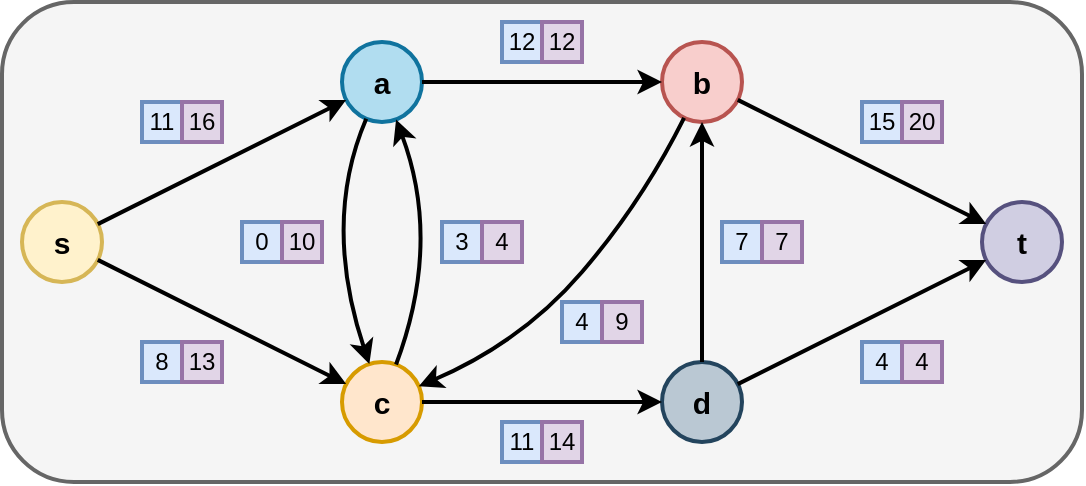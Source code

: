 <mxfile version="19.0.0" type="device"><diagram id="M86Olqj5IhNlcu5LTaT3" name="Page-1"><mxGraphModel dx="632" dy="630" grid="1" gridSize="10" guides="1" tooltips="1" connect="1" arrows="1" fold="1" page="1" pageScale="1" pageWidth="850" pageHeight="1100" math="0" shadow="0"><root><mxCell id="0"/><mxCell id="1" parent="0"/><mxCell id="LrqbhRBvufULavdYcJzM-41" value="" style="rounded=1;whiteSpace=wrap;html=1;fontSize=15;strokeWidth=2;fillColor=#f5f5f5;fontColor=#333333;strokeColor=#666666;" vertex="1" parent="1"><mxGeometry x="70" y="60" width="540" height="240" as="geometry"/></mxCell><mxCell id="LrqbhRBvufULavdYcJzM-1" value="s" style="ellipse;whiteSpace=wrap;html=1;aspect=fixed;strokeWidth=2;fillColor=#fff2cc;strokeColor=#d6b656;fontStyle=1;fontSize=15;" vertex="1" parent="1"><mxGeometry x="80" y="160" width="40" height="40" as="geometry"/></mxCell><mxCell id="LrqbhRBvufULavdYcJzM-2" value="t" style="ellipse;whiteSpace=wrap;html=1;aspect=fixed;strokeWidth=2;fillColor=#d0cee2;strokeColor=#56517e;fontStyle=1;fontSize=15;" vertex="1" parent="1"><mxGeometry x="560" y="160" width="40" height="40" as="geometry"/></mxCell><mxCell id="LrqbhRBvufULavdYcJzM-3" value="d" style="ellipse;whiteSpace=wrap;html=1;aspect=fixed;strokeWidth=2;fillColor=#bac8d3;strokeColor=#23445d;fontStyle=1;fontSize=15;" vertex="1" parent="1"><mxGeometry x="400" y="240" width="40" height="40" as="geometry"/></mxCell><mxCell id="LrqbhRBvufULavdYcJzM-4" value="c" style="ellipse;whiteSpace=wrap;html=1;aspect=fixed;strokeWidth=2;fillColor=#ffe6cc;strokeColor=#d79b00;fontStyle=1;fontSize=15;" vertex="1" parent="1"><mxGeometry x="240" y="240" width="40" height="40" as="geometry"/></mxCell><mxCell id="LrqbhRBvufULavdYcJzM-5" value="b" style="ellipse;whiteSpace=wrap;html=1;aspect=fixed;strokeWidth=2;fillColor=#f8cecc;strokeColor=#b85450;fontStyle=1;fontSize=15;" vertex="1" parent="1"><mxGeometry x="400" y="80" width="40" height="40" as="geometry"/></mxCell><mxCell id="LrqbhRBvufULavdYcJzM-6" value="a" style="ellipse;whiteSpace=wrap;html=1;aspect=fixed;strokeWidth=2;fillColor=#b1ddf0;strokeColor=#10739e;fontStyle=1;fontSize=15;" vertex="1" parent="1"><mxGeometry x="240" y="80" width="40" height="40" as="geometry"/></mxCell><mxCell id="LrqbhRBvufULavdYcJzM-7" value="" style="endArrow=classic;html=1;rounded=0;strokeWidth=2;" edge="1" parent="1" source="LrqbhRBvufULavdYcJzM-1" target="LrqbhRBvufULavdYcJzM-4"><mxGeometry width="50" height="50" relative="1" as="geometry"><mxPoint x="160" y="360" as="sourcePoint"/><mxPoint x="210" y="310" as="targetPoint"/></mxGeometry></mxCell><mxCell id="LrqbhRBvufULavdYcJzM-8" value="" style="endArrow=classic;html=1;rounded=0;strokeWidth=2;" edge="1" parent="1" source="LrqbhRBvufULavdYcJzM-4" target="LrqbhRBvufULavdYcJzM-3"><mxGeometry width="50" height="50" relative="1" as="geometry"><mxPoint x="90" y="380" as="sourcePoint"/><mxPoint x="140" y="330" as="targetPoint"/></mxGeometry></mxCell><mxCell id="LrqbhRBvufULavdYcJzM-9" value="" style="endArrow=classic;html=1;rounded=0;strokeWidth=2;" edge="1" parent="1" source="LrqbhRBvufULavdYcJzM-1" target="LrqbhRBvufULavdYcJzM-6"><mxGeometry width="50" height="50" relative="1" as="geometry"><mxPoint x="160" y="380" as="sourcePoint"/><mxPoint x="210" y="330" as="targetPoint"/></mxGeometry></mxCell><mxCell id="LrqbhRBvufULavdYcJzM-11" value="" style="endArrow=classic;html=1;rounded=0;strokeWidth=2;" edge="1" parent="1" source="LrqbhRBvufULavdYcJzM-5" target="LrqbhRBvufULavdYcJzM-2"><mxGeometry width="50" height="50" relative="1" as="geometry"><mxPoint x="320" y="410" as="sourcePoint"/><mxPoint x="370" y="360" as="targetPoint"/></mxGeometry></mxCell><mxCell id="LrqbhRBvufULavdYcJzM-12" value="" style="endArrow=classic;html=1;rounded=0;strokeWidth=2;" edge="1" parent="1" source="LrqbhRBvufULavdYcJzM-6" target="LrqbhRBvufULavdYcJzM-5"><mxGeometry width="50" height="50" relative="1" as="geometry"><mxPoint x="320" y="390" as="sourcePoint"/><mxPoint x="410" y="190" as="targetPoint"/></mxGeometry></mxCell><mxCell id="LrqbhRBvufULavdYcJzM-13" value="" style="endArrow=classic;html=1;rounded=0;strokeWidth=2;" edge="1" parent="1" source="LrqbhRBvufULavdYcJzM-3" target="LrqbhRBvufULavdYcJzM-2"><mxGeometry width="50" height="50" relative="1" as="geometry"><mxPoint x="140" y="390" as="sourcePoint"/><mxPoint x="190" y="340" as="targetPoint"/></mxGeometry></mxCell><mxCell id="LrqbhRBvufULavdYcJzM-14" value="" style="endArrow=classic;html=1;rounded=0;strokeWidth=2;" edge="1" parent="1" source="LrqbhRBvufULavdYcJzM-3" target="LrqbhRBvufULavdYcJzM-5"><mxGeometry width="50" height="50" relative="1" as="geometry"><mxPoint x="90" y="350" as="sourcePoint"/><mxPoint x="140" y="300" as="targetPoint"/></mxGeometry></mxCell><mxCell id="LrqbhRBvufULavdYcJzM-15" value="" style="curved=1;endArrow=classic;html=1;rounded=0;strokeWidth=2;" edge="1" parent="1" source="LrqbhRBvufULavdYcJzM-4" target="LrqbhRBvufULavdYcJzM-6"><mxGeometry width="50" height="50" relative="1" as="geometry"><mxPoint x="170" y="380" as="sourcePoint"/><mxPoint x="220" y="330" as="targetPoint"/><Array as="points"><mxPoint x="290" y="180"/></Array></mxGeometry></mxCell><mxCell id="LrqbhRBvufULavdYcJzM-16" value="" style="curved=1;endArrow=classic;html=1;rounded=0;strokeWidth=2;" edge="1" parent="1" source="LrqbhRBvufULavdYcJzM-6" target="LrqbhRBvufULavdYcJzM-4"><mxGeometry width="50" height="50" relative="1" as="geometry"><mxPoint x="170" y="380" as="sourcePoint"/><mxPoint x="220" y="330" as="targetPoint"/><Array as="points"><mxPoint x="230" y="170"/></Array></mxGeometry></mxCell><mxCell id="LrqbhRBvufULavdYcJzM-17" value="11" style="rounded=0;whiteSpace=wrap;html=1;strokeWidth=2;fillColor=#dae8fc;strokeColor=#6c8ebf;" vertex="1" parent="1"><mxGeometry x="140" y="110" width="20" height="20" as="geometry"/></mxCell><mxCell id="LrqbhRBvufULavdYcJzM-18" value="16" style="rounded=0;whiteSpace=wrap;html=1;strokeWidth=2;fillColor=#e1d5e7;strokeColor=#9673a6;" vertex="1" parent="1"><mxGeometry x="160" y="110" width="20" height="20" as="geometry"/></mxCell><mxCell id="LrqbhRBvufULavdYcJzM-19" value="8" style="rounded=0;whiteSpace=wrap;html=1;strokeWidth=2;fillColor=#dae8fc;strokeColor=#6c8ebf;" vertex="1" parent="1"><mxGeometry x="140" y="230" width="20" height="20" as="geometry"/></mxCell><mxCell id="LrqbhRBvufULavdYcJzM-20" value="13" style="rounded=0;whiteSpace=wrap;html=1;strokeWidth=2;fillColor=#e1d5e7;strokeColor=#9673a6;" vertex="1" parent="1"><mxGeometry x="160" y="230" width="20" height="20" as="geometry"/></mxCell><mxCell id="LrqbhRBvufULavdYcJzM-21" value="11" style="rounded=0;whiteSpace=wrap;html=1;strokeWidth=2;fillColor=#dae8fc;strokeColor=#6c8ebf;" vertex="1" parent="1"><mxGeometry x="320" y="270" width="20" height="20" as="geometry"/></mxCell><mxCell id="LrqbhRBvufULavdYcJzM-22" value="14" style="rounded=0;whiteSpace=wrap;html=1;strokeWidth=2;fillColor=#e1d5e7;strokeColor=#9673a6;" vertex="1" parent="1"><mxGeometry x="340" y="270" width="20" height="20" as="geometry"/></mxCell><mxCell id="LrqbhRBvufULavdYcJzM-25" value="12" style="rounded=0;whiteSpace=wrap;html=1;strokeWidth=2;fillColor=#dae8fc;strokeColor=#6c8ebf;" vertex="1" parent="1"><mxGeometry x="320" y="70" width="20" height="20" as="geometry"/></mxCell><mxCell id="LrqbhRBvufULavdYcJzM-26" value="12" style="rounded=0;whiteSpace=wrap;html=1;strokeWidth=2;fillColor=#e1d5e7;strokeColor=#9673a6;" vertex="1" parent="1"><mxGeometry x="340" y="70" width="20" height="20" as="geometry"/></mxCell><mxCell id="LrqbhRBvufULavdYcJzM-27" value="15" style="rounded=0;whiteSpace=wrap;html=1;strokeWidth=2;fillColor=#dae8fc;strokeColor=#6c8ebf;" vertex="1" parent="1"><mxGeometry x="500" y="110" width="20" height="20" as="geometry"/></mxCell><mxCell id="LrqbhRBvufULavdYcJzM-28" value="20" style="rounded=0;whiteSpace=wrap;html=1;strokeWidth=2;fillColor=#e1d5e7;strokeColor=#9673a6;" vertex="1" parent="1"><mxGeometry x="520" y="110" width="20" height="20" as="geometry"/></mxCell><mxCell id="LrqbhRBvufULavdYcJzM-29" value="4" style="rounded=0;whiteSpace=wrap;html=1;strokeWidth=2;fillColor=#dae8fc;strokeColor=#6c8ebf;" vertex="1" parent="1"><mxGeometry x="500" y="230" width="20" height="20" as="geometry"/></mxCell><mxCell id="LrqbhRBvufULavdYcJzM-30" value="4" style="rounded=0;whiteSpace=wrap;html=1;strokeWidth=2;fillColor=#e1d5e7;strokeColor=#9673a6;" vertex="1" parent="1"><mxGeometry x="520" y="230" width="20" height="20" as="geometry"/></mxCell><mxCell id="LrqbhRBvufULavdYcJzM-31" value="0" style="rounded=0;whiteSpace=wrap;html=1;strokeWidth=2;fillColor=#dae8fc;strokeColor=#6c8ebf;" vertex="1" parent="1"><mxGeometry x="190" y="170" width="20" height="20" as="geometry"/></mxCell><mxCell id="LrqbhRBvufULavdYcJzM-32" value="10" style="rounded=0;whiteSpace=wrap;html=1;strokeWidth=2;fillColor=#e1d5e7;strokeColor=#9673a6;" vertex="1" parent="1"><mxGeometry x="210" y="170" width="20" height="20" as="geometry"/></mxCell><mxCell id="LrqbhRBvufULavdYcJzM-33" value="3" style="rounded=0;whiteSpace=wrap;html=1;strokeWidth=2;fillColor=#dae8fc;strokeColor=#6c8ebf;" vertex="1" parent="1"><mxGeometry x="290" y="170" width="20" height="20" as="geometry"/></mxCell><mxCell id="LrqbhRBvufULavdYcJzM-34" value="4" style="rounded=0;whiteSpace=wrap;html=1;strokeWidth=2;fillColor=#e1d5e7;strokeColor=#9673a6;" vertex="1" parent="1"><mxGeometry x="310" y="170" width="20" height="20" as="geometry"/></mxCell><mxCell id="LrqbhRBvufULavdYcJzM-35" value="7" style="rounded=0;whiteSpace=wrap;html=1;strokeWidth=2;fillColor=#dae8fc;strokeColor=#6c8ebf;" vertex="1" parent="1"><mxGeometry x="430" y="170" width="20" height="20" as="geometry"/></mxCell><mxCell id="LrqbhRBvufULavdYcJzM-36" value="7" style="rounded=0;whiteSpace=wrap;html=1;strokeWidth=2;fillColor=#e1d5e7;strokeColor=#9673a6;" vertex="1" parent="1"><mxGeometry x="450" y="170" width="20" height="20" as="geometry"/></mxCell><mxCell id="LrqbhRBvufULavdYcJzM-38" value="4" style="rounded=0;whiteSpace=wrap;html=1;strokeWidth=2;fillColor=#dae8fc;strokeColor=#6c8ebf;rotation=0;" vertex="1" parent="1"><mxGeometry x="350" y="210" width="20" height="20" as="geometry"/></mxCell><mxCell id="LrqbhRBvufULavdYcJzM-39" value="9" style="rounded=0;whiteSpace=wrap;html=1;strokeWidth=2;rotation=0;fillColor=#e1d5e7;strokeColor=#9673a6;" vertex="1" parent="1"><mxGeometry x="370" y="210" width="20" height="20" as="geometry"/></mxCell><mxCell id="LrqbhRBvufULavdYcJzM-40" value="" style="curved=1;endArrow=classic;html=1;rounded=0;strokeWidth=2;" edge="1" parent="1" source="LrqbhRBvufULavdYcJzM-5" target="LrqbhRBvufULavdYcJzM-4"><mxGeometry width="50" height="50" relative="1" as="geometry"><mxPoint x="250" y="380" as="sourcePoint"/><mxPoint x="300" y="330" as="targetPoint"/><Array as="points"><mxPoint x="390" y="160"/><mxPoint x="330" y="230"/></Array></mxGeometry></mxCell></root></mxGraphModel></diagram></mxfile>
